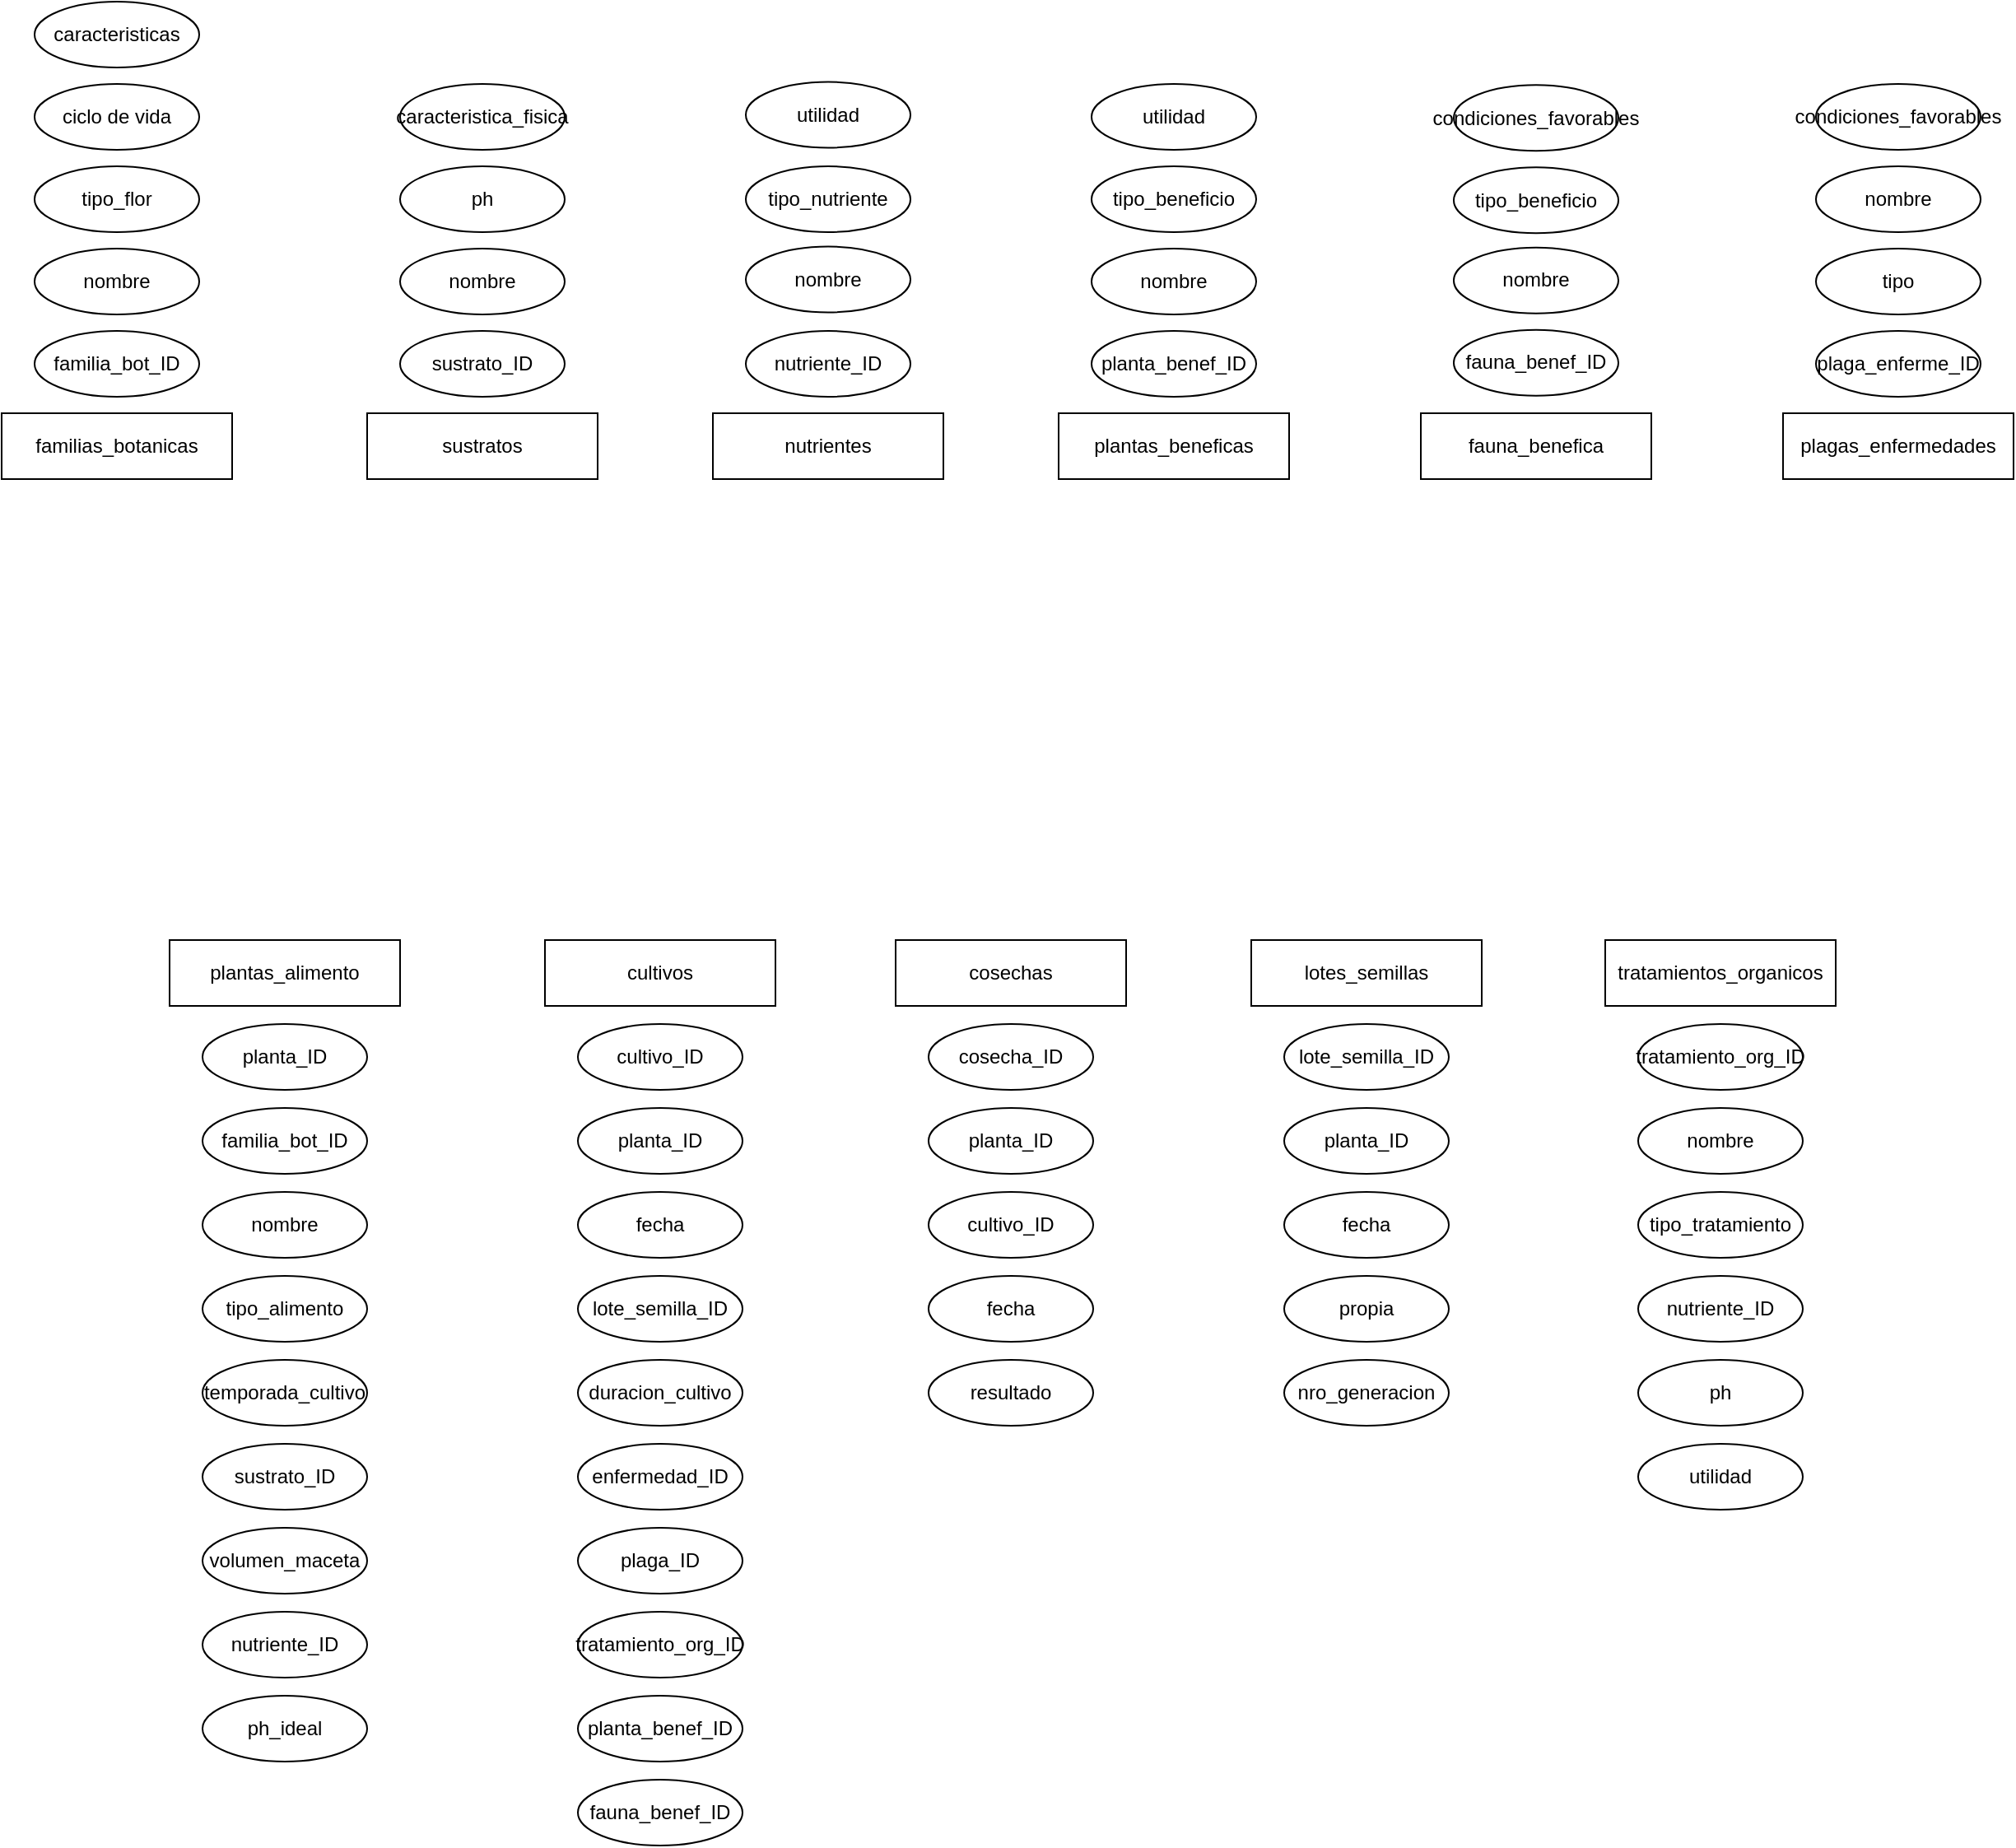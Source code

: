 <mxfile version="20.8.10" type="github">
  <diagram name="Página-1" id="ylDFt_P1A7pdmHqrZeYs">
    <mxGraphModel dx="1321" dy="1965" grid="1" gridSize="10" guides="1" tooltips="1" connect="1" arrows="1" fold="1" page="1" pageScale="1" pageWidth="827" pageHeight="1169" math="0" shadow="0">
      <root>
        <mxCell id="0" />
        <mxCell id="1" parent="0" />
        <mxCell id="H1frsoIfXZg_kvRdpejV-13" value="" style="group" vertex="1" connectable="0" parent="1">
          <mxGeometry x="310" y="-570" width="140" height="499" as="geometry" />
        </mxCell>
        <mxCell id="8bM9OrV7rMDzd9lSsGnL-2" value="plantas_alimento" style="whiteSpace=wrap;html=1;align=center;" parent="H1frsoIfXZg_kvRdpejV-13" vertex="1">
          <mxGeometry width="140" height="40" as="geometry" />
        </mxCell>
        <mxCell id="8bM9OrV7rMDzd9lSsGnL-20" value="volumen_maceta" style="ellipse;whiteSpace=wrap;html=1;align=center;" parent="H1frsoIfXZg_kvRdpejV-13" vertex="1">
          <mxGeometry x="20" y="357" width="100" height="40" as="geometry" />
        </mxCell>
        <mxCell id="8bM9OrV7rMDzd9lSsGnL-21" value="planta_ID" style="ellipse;whiteSpace=wrap;html=1;align=center;" parent="H1frsoIfXZg_kvRdpejV-13" vertex="1">
          <mxGeometry x="20" y="51" width="100" height="40" as="geometry" />
        </mxCell>
        <mxCell id="8bM9OrV7rMDzd9lSsGnL-22" value="familia_bot_ID" style="ellipse;whiteSpace=wrap;html=1;align=center;" parent="H1frsoIfXZg_kvRdpejV-13" vertex="1">
          <mxGeometry x="20" y="102" width="100" height="40" as="geometry" />
        </mxCell>
        <mxCell id="8bM9OrV7rMDzd9lSsGnL-23" value="nombre" style="ellipse;whiteSpace=wrap;html=1;align=center;" parent="H1frsoIfXZg_kvRdpejV-13" vertex="1">
          <mxGeometry x="20" y="153" width="100" height="40" as="geometry" />
        </mxCell>
        <mxCell id="8bM9OrV7rMDzd9lSsGnL-24" value="tipo_alimento" style="ellipse;whiteSpace=wrap;html=1;align=center;" parent="H1frsoIfXZg_kvRdpejV-13" vertex="1">
          <mxGeometry x="20" y="204" width="100" height="40" as="geometry" />
        </mxCell>
        <mxCell id="8bM9OrV7rMDzd9lSsGnL-25" value="temporada_cultivo" style="ellipse;whiteSpace=wrap;html=1;align=center;" parent="H1frsoIfXZg_kvRdpejV-13" vertex="1">
          <mxGeometry x="20" y="255" width="100" height="40" as="geometry" />
        </mxCell>
        <mxCell id="8bM9OrV7rMDzd9lSsGnL-26" value="sustrato_ID" style="ellipse;whiteSpace=wrap;html=1;align=center;" parent="H1frsoIfXZg_kvRdpejV-13" vertex="1">
          <mxGeometry x="20" y="306" width="100" height="40" as="geometry" />
        </mxCell>
        <mxCell id="IDKuiclH3PoK7tgWnrYt-2" value="nutriente_ID" style="ellipse;whiteSpace=wrap;html=1;align=center;" parent="H1frsoIfXZg_kvRdpejV-13" vertex="1">
          <mxGeometry x="20" y="408" width="100" height="40" as="geometry" />
        </mxCell>
        <mxCell id="IDKuiclH3PoK7tgWnrYt-12" value="ph_ideal" style="ellipse;whiteSpace=wrap;html=1;align=center;" parent="H1frsoIfXZg_kvRdpejV-13" vertex="1">
          <mxGeometry x="20" y="459" width="100" height="40" as="geometry" />
        </mxCell>
        <mxCell id="H1frsoIfXZg_kvRdpejV-14" value="" style="group" vertex="1" connectable="0" parent="1">
          <mxGeometry x="538" y="-570" width="140" height="550" as="geometry" />
        </mxCell>
        <mxCell id="8bM9OrV7rMDzd9lSsGnL-6" value="cultivos" style="whiteSpace=wrap;html=1;align=center;" parent="H1frsoIfXZg_kvRdpejV-14" vertex="1">
          <mxGeometry width="140" height="40" as="geometry" />
        </mxCell>
        <mxCell id="8bM9OrV7rMDzd9lSsGnL-37" value="tratamiento_org_ID" style="ellipse;whiteSpace=wrap;html=1;align=center;" parent="H1frsoIfXZg_kvRdpejV-14" vertex="1">
          <mxGeometry x="20" y="408" width="100" height="40" as="geometry" />
        </mxCell>
        <mxCell id="8bM9OrV7rMDzd9lSsGnL-38" value="planta_benef_ID" style="ellipse;whiteSpace=wrap;html=1;align=center;" parent="H1frsoIfXZg_kvRdpejV-14" vertex="1">
          <mxGeometry x="20" y="459" width="100" height="40" as="geometry" />
        </mxCell>
        <mxCell id="8bM9OrV7rMDzd9lSsGnL-51" value="cultivo_ID" style="ellipse;whiteSpace=wrap;html=1;align=center;" parent="H1frsoIfXZg_kvRdpejV-14" vertex="1">
          <mxGeometry x="20" y="51" width="100" height="40" as="geometry" />
        </mxCell>
        <mxCell id="8bM9OrV7rMDzd9lSsGnL-52" value="planta_ID" style="ellipse;whiteSpace=wrap;html=1;align=center;" parent="H1frsoIfXZg_kvRdpejV-14" vertex="1">
          <mxGeometry x="20" y="102" width="100" height="40" as="geometry" />
        </mxCell>
        <mxCell id="8bM9OrV7rMDzd9lSsGnL-53" value="fecha" style="ellipse;whiteSpace=wrap;html=1;align=center;" parent="H1frsoIfXZg_kvRdpejV-14" vertex="1">
          <mxGeometry x="20" y="153" width="100" height="40" as="geometry" />
        </mxCell>
        <mxCell id="8bM9OrV7rMDzd9lSsGnL-55" value="duracion_cultivo" style="ellipse;whiteSpace=wrap;html=1;align=center;" parent="H1frsoIfXZg_kvRdpejV-14" vertex="1">
          <mxGeometry x="20" y="255" width="100" height="40" as="geometry" />
        </mxCell>
        <mxCell id="IDKuiclH3PoK7tgWnrYt-3" value="fauna_benef_ID" style="ellipse;whiteSpace=wrap;html=1;align=center;" parent="H1frsoIfXZg_kvRdpejV-14" vertex="1">
          <mxGeometry x="20" y="510" width="100" height="40" as="geometry" />
        </mxCell>
        <mxCell id="IDKuiclH3PoK7tgWnrYt-6" value="lote_semilla_ID" style="ellipse;whiteSpace=wrap;html=1;align=center;" parent="H1frsoIfXZg_kvRdpejV-14" vertex="1">
          <mxGeometry x="20" y="204" width="100" height="40" as="geometry" />
        </mxCell>
        <mxCell id="IDKuiclH3PoK7tgWnrYt-8" value="enfermedad_ID" style="ellipse;whiteSpace=wrap;html=1;align=center;" parent="H1frsoIfXZg_kvRdpejV-14" vertex="1">
          <mxGeometry x="20" y="306" width="100" height="40" as="geometry" />
        </mxCell>
        <mxCell id="IDKuiclH3PoK7tgWnrYt-10" value="plaga_ID" style="ellipse;whiteSpace=wrap;html=1;align=center;" parent="H1frsoIfXZg_kvRdpejV-14" vertex="1">
          <mxGeometry x="20" y="357" width="100" height="40" as="geometry" />
        </mxCell>
        <mxCell id="H1frsoIfXZg_kvRdpejV-15" value="" style="group" vertex="1" connectable="0" parent="1">
          <mxGeometry x="751" y="-570" width="140" height="295" as="geometry" />
        </mxCell>
        <mxCell id="8bM9OrV7rMDzd9lSsGnL-7" value="cosechas" style="whiteSpace=wrap;html=1;align=center;" parent="H1frsoIfXZg_kvRdpejV-15" vertex="1">
          <mxGeometry width="140" height="40" as="geometry" />
        </mxCell>
        <mxCell id="8bM9OrV7rMDzd9lSsGnL-57" value="cosecha_ID" style="ellipse;whiteSpace=wrap;html=1;align=center;" parent="H1frsoIfXZg_kvRdpejV-15" vertex="1">
          <mxGeometry x="20" y="51" width="100" height="40" as="geometry" />
        </mxCell>
        <mxCell id="8bM9OrV7rMDzd9lSsGnL-58" value="planta_ID" style="ellipse;whiteSpace=wrap;html=1;align=center;" parent="H1frsoIfXZg_kvRdpejV-15" vertex="1">
          <mxGeometry x="20" y="102" width="100" height="40" as="geometry" />
        </mxCell>
        <mxCell id="8bM9OrV7rMDzd9lSsGnL-59" value="cultivo_ID" style="ellipse;whiteSpace=wrap;html=1;align=center;" parent="H1frsoIfXZg_kvRdpejV-15" vertex="1">
          <mxGeometry x="20" y="153" width="100" height="40" as="geometry" />
        </mxCell>
        <mxCell id="8bM9OrV7rMDzd9lSsGnL-60" value="fecha" style="ellipse;whiteSpace=wrap;html=1;align=center;" parent="H1frsoIfXZg_kvRdpejV-15" vertex="1">
          <mxGeometry x="20" y="204" width="100" height="40" as="geometry" />
        </mxCell>
        <mxCell id="8bM9OrV7rMDzd9lSsGnL-61" value="resultado" style="ellipse;whiteSpace=wrap;html=1;align=center;" parent="H1frsoIfXZg_kvRdpejV-15" vertex="1">
          <mxGeometry x="20" y="255" width="100" height="40" as="geometry" />
        </mxCell>
        <mxCell id="H1frsoIfXZg_kvRdpejV-16" value="" style="group" vertex="1" connectable="0" parent="1">
          <mxGeometry x="967" y="-570" width="140" height="295" as="geometry" />
        </mxCell>
        <mxCell id="8bM9OrV7rMDzd9lSsGnL-10" value="lotes_semillas" style="whiteSpace=wrap;html=1;align=center;" parent="H1frsoIfXZg_kvRdpejV-16" vertex="1">
          <mxGeometry width="140" height="40" as="geometry" />
        </mxCell>
        <mxCell id="8bM9OrV7rMDzd9lSsGnL-75" value="lote_semilla_ID" style="ellipse;whiteSpace=wrap;html=1;align=center;" parent="H1frsoIfXZg_kvRdpejV-16" vertex="1">
          <mxGeometry x="20" y="51" width="100" height="40" as="geometry" />
        </mxCell>
        <mxCell id="8bM9OrV7rMDzd9lSsGnL-76" value="planta_ID" style="ellipse;whiteSpace=wrap;html=1;align=center;" parent="H1frsoIfXZg_kvRdpejV-16" vertex="1">
          <mxGeometry x="20" y="102" width="100" height="40" as="geometry" />
        </mxCell>
        <mxCell id="8bM9OrV7rMDzd9lSsGnL-77" value="fecha" style="ellipse;whiteSpace=wrap;html=1;align=center;" parent="H1frsoIfXZg_kvRdpejV-16" vertex="1">
          <mxGeometry x="20" y="153" width="100" height="40" as="geometry" />
        </mxCell>
        <mxCell id="8bM9OrV7rMDzd9lSsGnL-78" value="propia" style="ellipse;whiteSpace=wrap;html=1;align=center;" parent="H1frsoIfXZg_kvRdpejV-16" vertex="1">
          <mxGeometry x="20" y="204" width="100" height="40" as="geometry" />
        </mxCell>
        <mxCell id="8bM9OrV7rMDzd9lSsGnL-79" value="nro_generacion" style="ellipse;whiteSpace=wrap;html=1;align=center;" parent="H1frsoIfXZg_kvRdpejV-16" vertex="1">
          <mxGeometry x="20" y="255" width="100" height="40" as="geometry" />
        </mxCell>
        <mxCell id="H1frsoIfXZg_kvRdpejV-17" value="" style="group" vertex="1" connectable="0" parent="1">
          <mxGeometry x="1182" y="-570" width="140" height="346" as="geometry" />
        </mxCell>
        <mxCell id="8bM9OrV7rMDzd9lSsGnL-12" value="tratamientos_organicos" style="whiteSpace=wrap;html=1;align=center;" parent="H1frsoIfXZg_kvRdpejV-17" vertex="1">
          <mxGeometry width="140" height="40" as="geometry" />
        </mxCell>
        <mxCell id="8bM9OrV7rMDzd9lSsGnL-81" value="tratamiento_org_ID" style="ellipse;whiteSpace=wrap;html=1;align=center;" parent="H1frsoIfXZg_kvRdpejV-17" vertex="1">
          <mxGeometry x="20" y="51" width="100" height="40" as="geometry" />
        </mxCell>
        <mxCell id="8bM9OrV7rMDzd9lSsGnL-82" value="nombre" style="ellipse;whiteSpace=wrap;html=1;align=center;" parent="H1frsoIfXZg_kvRdpejV-17" vertex="1">
          <mxGeometry x="20" y="102" width="100" height="40" as="geometry" />
        </mxCell>
        <mxCell id="8bM9OrV7rMDzd9lSsGnL-83" value="tipo_tratamiento" style="ellipse;whiteSpace=wrap;html=1;align=center;" parent="H1frsoIfXZg_kvRdpejV-17" vertex="1">
          <mxGeometry x="20" y="153" width="100" height="40" as="geometry" />
        </mxCell>
        <mxCell id="8bM9OrV7rMDzd9lSsGnL-84" value="nutriente_ID" style="ellipse;whiteSpace=wrap;html=1;align=center;" parent="H1frsoIfXZg_kvRdpejV-17" vertex="1">
          <mxGeometry x="20" y="204" width="100" height="40" as="geometry" />
        </mxCell>
        <mxCell id="8bM9OrV7rMDzd9lSsGnL-85" value="ph" style="ellipse;whiteSpace=wrap;html=1;align=center;" parent="H1frsoIfXZg_kvRdpejV-17" vertex="1">
          <mxGeometry x="20" y="255" width="100" height="40" as="geometry" />
        </mxCell>
        <mxCell id="8bM9OrV7rMDzd9lSsGnL-86" value="utilidad" style="ellipse;whiteSpace=wrap;html=1;align=center;" parent="H1frsoIfXZg_kvRdpejV-17" vertex="1">
          <mxGeometry x="20" y="306" width="100" height="40" as="geometry" />
        </mxCell>
        <mxCell id="H1frsoIfXZg_kvRdpejV-18" value="" style="group" vertex="1" connectable="0" parent="1">
          <mxGeometry x="208" y="-1140" width="140" height="290" as="geometry" />
        </mxCell>
        <mxCell id="8bM9OrV7rMDzd9lSsGnL-1" value="familias_botanicas" style="whiteSpace=wrap;html=1;align=center;" parent="H1frsoIfXZg_kvRdpejV-18" vertex="1">
          <mxGeometry y="250" width="140" height="40" as="geometry" />
        </mxCell>
        <mxCell id="8bM9OrV7rMDzd9lSsGnL-14" value="familia_bot_ID" style="ellipse;whiteSpace=wrap;html=1;align=center;" parent="H1frsoIfXZg_kvRdpejV-18" vertex="1">
          <mxGeometry x="20" y="200" width="100" height="40" as="geometry" />
        </mxCell>
        <mxCell id="8bM9OrV7rMDzd9lSsGnL-16" value="nombre" style="ellipse;whiteSpace=wrap;html=1;align=center;" parent="H1frsoIfXZg_kvRdpejV-18" vertex="1">
          <mxGeometry x="20" y="150" width="100" height="40" as="geometry" />
        </mxCell>
        <mxCell id="8bM9OrV7rMDzd9lSsGnL-17" value="tipo_flor" style="ellipse;whiteSpace=wrap;html=1;align=center;" parent="H1frsoIfXZg_kvRdpejV-18" vertex="1">
          <mxGeometry x="20" y="100" width="100" height="40" as="geometry" />
        </mxCell>
        <mxCell id="8bM9OrV7rMDzd9lSsGnL-18" value="ciclo de vida" style="ellipse;whiteSpace=wrap;html=1;align=center;" parent="H1frsoIfXZg_kvRdpejV-18" vertex="1">
          <mxGeometry x="20" y="50" width="100" height="40" as="geometry" />
        </mxCell>
        <mxCell id="8bM9OrV7rMDzd9lSsGnL-19" value="caracteristicas" style="ellipse;whiteSpace=wrap;html=1;align=center;" parent="H1frsoIfXZg_kvRdpejV-18" vertex="1">
          <mxGeometry x="20" width="100" height="40" as="geometry" />
        </mxCell>
        <mxCell id="H1frsoIfXZg_kvRdpejV-8" style="edgeStyle=orthogonalEdgeStyle;rounded=0;orthogonalLoop=1;jettySize=auto;html=1;exitX=0.5;exitY=1;exitDx=0;exitDy=0;endArrow=none;endFill=0;" edge="1" parent="H1frsoIfXZg_kvRdpejV-18" source="8bM9OrV7rMDzd9lSsGnL-1" target="8bM9OrV7rMDzd9lSsGnL-1">
          <mxGeometry relative="1" as="geometry" />
        </mxCell>
        <mxCell id="H1frsoIfXZg_kvRdpejV-19" value="" style="group" vertex="1" connectable="0" parent="1">
          <mxGeometry x="430" y="-1090" width="140" height="240" as="geometry" />
        </mxCell>
        <mxCell id="8bM9OrV7rMDzd9lSsGnL-3" value="sustratos" style="whiteSpace=wrap;html=1;align=center;" parent="H1frsoIfXZg_kvRdpejV-19" vertex="1">
          <mxGeometry y="200" width="140" height="40" as="geometry" />
        </mxCell>
        <mxCell id="8bM9OrV7rMDzd9lSsGnL-27" value="sustrato_ID" style="ellipse;whiteSpace=wrap;html=1;align=center;" parent="H1frsoIfXZg_kvRdpejV-19" vertex="1">
          <mxGeometry x="20" y="150" width="100" height="40" as="geometry" />
        </mxCell>
        <mxCell id="8bM9OrV7rMDzd9lSsGnL-28" value="nombre" style="ellipse;whiteSpace=wrap;html=1;align=center;" parent="H1frsoIfXZg_kvRdpejV-19" vertex="1">
          <mxGeometry x="20" y="100" width="100" height="40" as="geometry" />
        </mxCell>
        <mxCell id="8bM9OrV7rMDzd9lSsGnL-29" value="ph" style="ellipse;whiteSpace=wrap;html=1;align=center;" parent="H1frsoIfXZg_kvRdpejV-19" vertex="1">
          <mxGeometry x="20" y="50" width="100" height="40" as="geometry" />
        </mxCell>
        <mxCell id="8bM9OrV7rMDzd9lSsGnL-30" value="caracteristica_fisica" style="ellipse;whiteSpace=wrap;html=1;align=center;" parent="H1frsoIfXZg_kvRdpejV-19" vertex="1">
          <mxGeometry x="20" width="100" height="40" as="geometry" />
        </mxCell>
        <mxCell id="H1frsoIfXZg_kvRdpejV-20" value="" style="group" vertex="1" connectable="0" parent="1">
          <mxGeometry x="640" y="-1091.25" width="140" height="241.25" as="geometry" />
        </mxCell>
        <mxCell id="8bM9OrV7rMDzd9lSsGnL-8" value="nutrientes" style="whiteSpace=wrap;html=1;align=center;" parent="H1frsoIfXZg_kvRdpejV-20" vertex="1">
          <mxGeometry y="201.25" width="140" height="40" as="geometry" />
        </mxCell>
        <mxCell id="8bM9OrV7rMDzd9lSsGnL-63" value="nutriente_ID" style="ellipse;whiteSpace=wrap;html=1;align=center;" parent="H1frsoIfXZg_kvRdpejV-20" vertex="1">
          <mxGeometry x="20" y="151.25" width="100" height="40" as="geometry" />
        </mxCell>
        <mxCell id="8bM9OrV7rMDzd9lSsGnL-64" value="nombre" style="ellipse;whiteSpace=wrap;html=1;align=center;" parent="H1frsoIfXZg_kvRdpejV-20" vertex="1">
          <mxGeometry x="20" y="100" width="100" height="40" as="geometry" />
        </mxCell>
        <mxCell id="8bM9OrV7rMDzd9lSsGnL-65" value="tipo_nutriente" style="ellipse;whiteSpace=wrap;html=1;align=center;" parent="H1frsoIfXZg_kvRdpejV-20" vertex="1">
          <mxGeometry x="20" y="51.25" width="100" height="40" as="geometry" />
        </mxCell>
        <mxCell id="8bM9OrV7rMDzd9lSsGnL-66" value="utilidad" style="ellipse;whiteSpace=wrap;html=1;align=center;" parent="H1frsoIfXZg_kvRdpejV-20" vertex="1">
          <mxGeometry x="20" width="100" height="40" as="geometry" />
        </mxCell>
        <mxCell id="H1frsoIfXZg_kvRdpejV-21" value="" style="group" vertex="1" connectable="0" parent="1">
          <mxGeometry x="850" y="-1090" width="140" height="240" as="geometry" />
        </mxCell>
        <mxCell id="8bM9OrV7rMDzd9lSsGnL-11" value="plantas_beneficas" style="whiteSpace=wrap;html=1;align=center;" parent="H1frsoIfXZg_kvRdpejV-21" vertex="1">
          <mxGeometry y="200" width="140" height="40" as="geometry" />
        </mxCell>
        <mxCell id="8bM9OrV7rMDzd9lSsGnL-45" value="planta_benef_ID" style="ellipse;whiteSpace=wrap;html=1;align=center;" parent="H1frsoIfXZg_kvRdpejV-21" vertex="1">
          <mxGeometry x="20" y="150" width="100" height="40" as="geometry" />
        </mxCell>
        <mxCell id="8bM9OrV7rMDzd9lSsGnL-46" value="nombre" style="ellipse;whiteSpace=wrap;html=1;align=center;" parent="H1frsoIfXZg_kvRdpejV-21" vertex="1">
          <mxGeometry x="20" y="100" width="100" height="40" as="geometry" />
        </mxCell>
        <mxCell id="8bM9OrV7rMDzd9lSsGnL-47" value="tipo_beneficio" style="ellipse;whiteSpace=wrap;html=1;align=center;" parent="H1frsoIfXZg_kvRdpejV-21" vertex="1">
          <mxGeometry x="20" y="50" width="100" height="40" as="geometry" />
        </mxCell>
        <mxCell id="8bM9OrV7rMDzd9lSsGnL-48" value="utilidad" style="ellipse;whiteSpace=wrap;html=1;align=center;" parent="H1frsoIfXZg_kvRdpejV-21" vertex="1">
          <mxGeometry x="20" width="100" height="40" as="geometry" />
        </mxCell>
        <mxCell id="H1frsoIfXZg_kvRdpejV-22" value="" style="group" vertex="1" connectable="0" parent="1">
          <mxGeometry x="1070" y="-1089.37" width="140" height="239.37" as="geometry" />
        </mxCell>
        <mxCell id="8bM9OrV7rMDzd9lSsGnL-9" value="fauna_benefica" style="whiteSpace=wrap;html=1;align=center;" parent="H1frsoIfXZg_kvRdpejV-22" vertex="1">
          <mxGeometry y="199.37" width="140" height="40" as="geometry" />
        </mxCell>
        <mxCell id="8bM9OrV7rMDzd9lSsGnL-69" value="fauna_benef_ID" style="ellipse;whiteSpace=wrap;html=1;align=center;" parent="H1frsoIfXZg_kvRdpejV-22" vertex="1">
          <mxGeometry x="20" y="148.75" width="100" height="40" as="geometry" />
        </mxCell>
        <mxCell id="8bM9OrV7rMDzd9lSsGnL-70" value="nombre" style="ellipse;whiteSpace=wrap;html=1;align=center;" parent="H1frsoIfXZg_kvRdpejV-22" vertex="1">
          <mxGeometry x="20" y="98.75" width="100" height="40" as="geometry" />
        </mxCell>
        <mxCell id="8bM9OrV7rMDzd9lSsGnL-71" value="tipo_beneficio" style="ellipse;whiteSpace=wrap;html=1;align=center;" parent="H1frsoIfXZg_kvRdpejV-22" vertex="1">
          <mxGeometry x="20" y="50.0" width="100" height="40" as="geometry" />
        </mxCell>
        <mxCell id="8bM9OrV7rMDzd9lSsGnL-72" value="condiciones_favorables" style="ellipse;whiteSpace=wrap;html=1;align=center;" parent="H1frsoIfXZg_kvRdpejV-22" vertex="1">
          <mxGeometry x="20" width="100" height="40" as="geometry" />
        </mxCell>
        <mxCell id="H1frsoIfXZg_kvRdpejV-23" value="" style="group" vertex="1" connectable="0" parent="1">
          <mxGeometry x="1290" y="-1090" width="140" height="240" as="geometry" />
        </mxCell>
        <mxCell id="8bM9OrV7rMDzd9lSsGnL-4" value="plagas_enfermedades" style="whiteSpace=wrap;html=1;align=center;" parent="H1frsoIfXZg_kvRdpejV-23" vertex="1">
          <mxGeometry y="200" width="140" height="40" as="geometry" />
        </mxCell>
        <mxCell id="8bM9OrV7rMDzd9lSsGnL-33" value="plaga_enferme_ID" style="ellipse;whiteSpace=wrap;html=1;align=center;" parent="H1frsoIfXZg_kvRdpejV-23" vertex="1">
          <mxGeometry x="20" y="150" width="100" height="40" as="geometry" />
        </mxCell>
        <mxCell id="8bM9OrV7rMDzd9lSsGnL-34" value="tipo" style="ellipse;whiteSpace=wrap;html=1;align=center;" parent="H1frsoIfXZg_kvRdpejV-23" vertex="1">
          <mxGeometry x="20" y="100" width="100" height="40" as="geometry" />
        </mxCell>
        <mxCell id="8bM9OrV7rMDzd9lSsGnL-35" value="nombre" style="ellipse;whiteSpace=wrap;html=1;align=center;" parent="H1frsoIfXZg_kvRdpejV-23" vertex="1">
          <mxGeometry x="20" y="50" width="100" height="40" as="geometry" />
        </mxCell>
        <mxCell id="8bM9OrV7rMDzd9lSsGnL-36" value="condiciones_favorables" style="ellipse;whiteSpace=wrap;html=1;align=center;" parent="H1frsoIfXZg_kvRdpejV-23" vertex="1">
          <mxGeometry x="20" width="100" height="40" as="geometry" />
        </mxCell>
      </root>
    </mxGraphModel>
  </diagram>
</mxfile>
